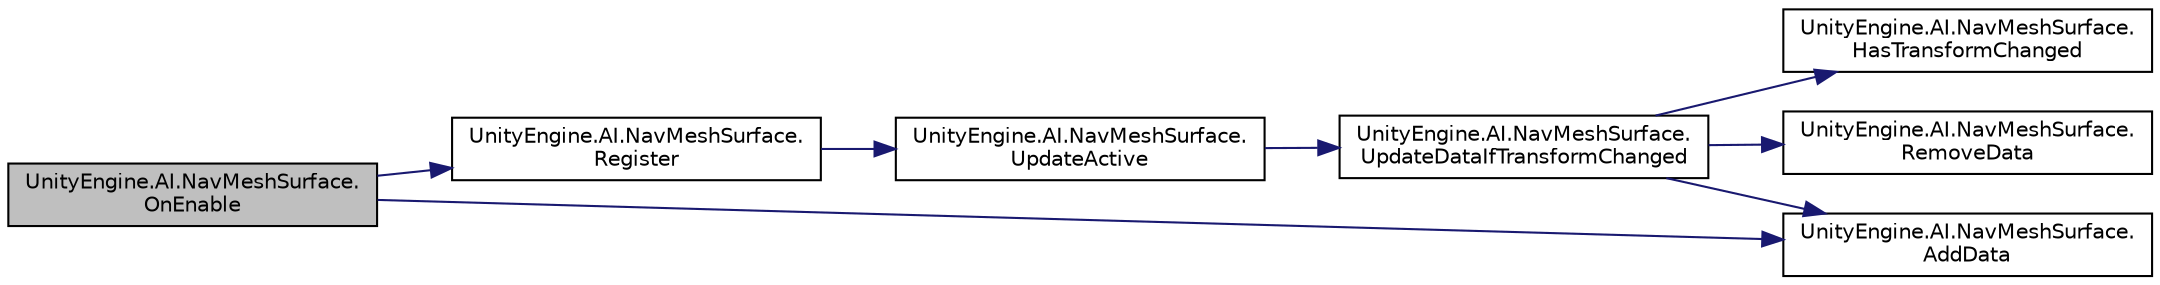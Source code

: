 digraph "UnityEngine.AI.NavMeshSurface.OnEnable"
{
 // LATEX_PDF_SIZE
  edge [fontname="Helvetica",fontsize="10",labelfontname="Helvetica",labelfontsize="10"];
  node [fontname="Helvetica",fontsize="10",shape=record];
  rankdir="LR";
  Node30 [label="UnityEngine.AI.NavMeshSurface.\lOnEnable",height=0.2,width=0.4,color="black", fillcolor="grey75", style="filled", fontcolor="black",tooltip=" "];
  Node30 -> Node31 [color="midnightblue",fontsize="10",style="solid",fontname="Helvetica"];
  Node31 [label="UnityEngine.AI.NavMeshSurface.\lRegister",height=0.2,width=0.4,color="black", fillcolor="white", style="filled",URL="$class_unity_engine_1_1_a_i_1_1_nav_mesh_surface.html#ade9f0ceb52c0ce6d9fea3f8c5818864f",tooltip=" "];
  Node31 -> Node32 [color="midnightblue",fontsize="10",style="solid",fontname="Helvetica"];
  Node32 [label="UnityEngine.AI.NavMeshSurface.\lUpdateActive",height=0.2,width=0.4,color="black", fillcolor="white", style="filled",URL="$class_unity_engine_1_1_a_i_1_1_nav_mesh_surface.html#a318bc5523c96326b3540aeacd44ea96b",tooltip=" "];
  Node32 -> Node33 [color="midnightblue",fontsize="10",style="solid",fontname="Helvetica"];
  Node33 [label="UnityEngine.AI.NavMeshSurface.\lUpdateDataIfTransformChanged",height=0.2,width=0.4,color="black", fillcolor="white", style="filled",URL="$class_unity_engine_1_1_a_i_1_1_nav_mesh_surface.html#a7e169bc2513c2614c14138578d8fe2f3",tooltip=" "];
  Node33 -> Node34 [color="midnightblue",fontsize="10",style="solid",fontname="Helvetica"];
  Node34 [label="UnityEngine.AI.NavMeshSurface.\lHasTransformChanged",height=0.2,width=0.4,color="black", fillcolor="white", style="filled",URL="$class_unity_engine_1_1_a_i_1_1_nav_mesh_surface.html#a018608bac16f89e07985094c49d28203",tooltip=" "];
  Node33 -> Node35 [color="midnightblue",fontsize="10",style="solid",fontname="Helvetica"];
  Node35 [label="UnityEngine.AI.NavMeshSurface.\lRemoveData",height=0.2,width=0.4,color="black", fillcolor="white", style="filled",URL="$class_unity_engine_1_1_a_i_1_1_nav_mesh_surface.html#ab172d2aeaa1fc33361ec519b34e30bda",tooltip=" "];
  Node33 -> Node36 [color="midnightblue",fontsize="10",style="solid",fontname="Helvetica"];
  Node36 [label="UnityEngine.AI.NavMeshSurface.\lAddData",height=0.2,width=0.4,color="black", fillcolor="white", style="filled",URL="$class_unity_engine_1_1_a_i_1_1_nav_mesh_surface.html#a59cb54cd1345b7f9f5ec569740249fbc",tooltip=" "];
  Node30 -> Node36 [color="midnightblue",fontsize="10",style="solid",fontname="Helvetica"];
}
